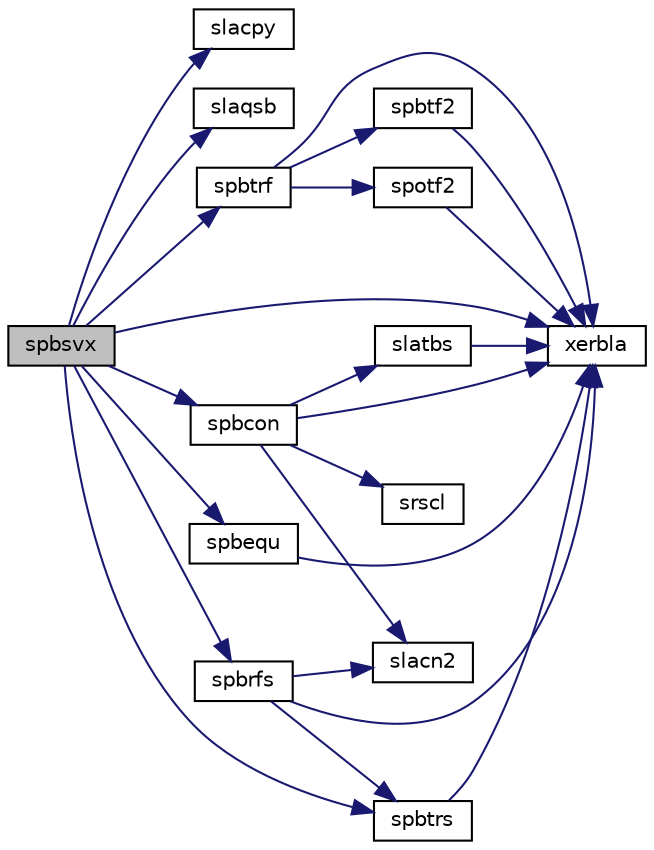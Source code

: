digraph "spbsvx"
{
 // LATEX_PDF_SIZE
  edge [fontname="Helvetica",fontsize="10",labelfontname="Helvetica",labelfontsize="10"];
  node [fontname="Helvetica",fontsize="10",shape=record];
  rankdir="LR";
  Node1 [label="spbsvx",height=0.2,width=0.4,color="black", fillcolor="grey75", style="filled", fontcolor="black",tooltip="SPBSVX computes the solution to system of linear equations A * X = B for OTHER matrices"];
  Node1 -> Node2 [color="midnightblue",fontsize="10",style="solid",fontname="Helvetica"];
  Node2 [label="slacpy",height=0.2,width=0.4,color="black", fillcolor="white", style="filled",URL="$slacpy_8f.html#a7780c991533ce8dd1f2c22ae2d563f08",tooltip="SLACPY copies all or part of one two-dimensional array to another."];
  Node1 -> Node3 [color="midnightblue",fontsize="10",style="solid",fontname="Helvetica"];
  Node3 [label="slaqsb",height=0.2,width=0.4,color="black", fillcolor="white", style="filled",URL="$slaqsb_8f.html#a277db61b55da29b6a3ebe4cbe41e1e3d",tooltip="SLAQSB scales a symmetric/Hermitian band matrix, using scaling factors computed by spbequ."];
  Node1 -> Node4 [color="midnightblue",fontsize="10",style="solid",fontname="Helvetica"];
  Node4 [label="spbcon",height=0.2,width=0.4,color="black", fillcolor="white", style="filled",URL="$spbcon_8f.html#acd5e30745fa056bf95138fee327ac54b",tooltip="SPBCON"];
  Node4 -> Node5 [color="midnightblue",fontsize="10",style="solid",fontname="Helvetica"];
  Node5 [label="slacn2",height=0.2,width=0.4,color="black", fillcolor="white", style="filled",URL="$slacn2_8f.html#a670bf75845ea8d0f2220f41866c6d294",tooltip="SLACN2 estimates the 1-norm of a square matrix, using reverse communication for evaluating matrix-vec..."];
  Node4 -> Node6 [color="midnightblue",fontsize="10",style="solid",fontname="Helvetica"];
  Node6 [label="slatbs",height=0.2,width=0.4,color="black", fillcolor="white", style="filled",URL="$slatbs_8f.html#a9e5010fed7f9e0ecdea36a645b7d2922",tooltip="SLATBS solves a triangular banded system of equations."];
  Node6 -> Node7 [color="midnightblue",fontsize="10",style="solid",fontname="Helvetica"];
  Node7 [label="xerbla",height=0.2,width=0.4,color="black", fillcolor="white", style="filled",URL="$xerbla_8f.html#a377ee61015baf8dea7770b3a404b1c07",tooltip="XERBLA"];
  Node4 -> Node8 [color="midnightblue",fontsize="10",style="solid",fontname="Helvetica"];
  Node8 [label="srscl",height=0.2,width=0.4,color="black", fillcolor="white", style="filled",URL="$srscl_8f.html#ae668a889bec7fb6d91ba4457e2f83722",tooltip="SRSCL multiplies a vector by the reciprocal of a real scalar."];
  Node4 -> Node7 [color="midnightblue",fontsize="10",style="solid",fontname="Helvetica"];
  Node1 -> Node9 [color="midnightblue",fontsize="10",style="solid",fontname="Helvetica"];
  Node9 [label="spbequ",height=0.2,width=0.4,color="black", fillcolor="white", style="filled",URL="$spbequ_8f.html#ac6408c107f43c5ccdb71f48c961114d8",tooltip="SPBEQU"];
  Node9 -> Node7 [color="midnightblue",fontsize="10",style="solid",fontname="Helvetica"];
  Node1 -> Node10 [color="midnightblue",fontsize="10",style="solid",fontname="Helvetica"];
  Node10 [label="spbrfs",height=0.2,width=0.4,color="black", fillcolor="white", style="filled",URL="$spbrfs_8f.html#a3c7c7d3edc6a0e38ccfc84fc113de8e5",tooltip="SPBRFS"];
  Node10 -> Node5 [color="midnightblue",fontsize="10",style="solid",fontname="Helvetica"];
  Node10 -> Node11 [color="midnightblue",fontsize="10",style="solid",fontname="Helvetica"];
  Node11 [label="spbtrs",height=0.2,width=0.4,color="black", fillcolor="white", style="filled",URL="$spbtrs_8f.html#a97c957c9c4921b73f41191c8068fb851",tooltip="SPBTRS"];
  Node11 -> Node7 [color="midnightblue",fontsize="10",style="solid",fontname="Helvetica"];
  Node10 -> Node7 [color="midnightblue",fontsize="10",style="solid",fontname="Helvetica"];
  Node1 -> Node12 [color="midnightblue",fontsize="10",style="solid",fontname="Helvetica"];
  Node12 [label="spbtrf",height=0.2,width=0.4,color="black", fillcolor="white", style="filled",URL="$spbtrf_8f.html#af94527c1f64a52c41d124fd3dc9284e5",tooltip="SPBTRF"];
  Node12 -> Node13 [color="midnightblue",fontsize="10",style="solid",fontname="Helvetica"];
  Node13 [label="spbtf2",height=0.2,width=0.4,color="black", fillcolor="white", style="filled",URL="$spbtf2_8f.html#a8b5360560926513c8a956aa8032ad437",tooltip="SPBTF2 computes the Cholesky factorization of a symmetric/Hermitian positive definite band matrix (un..."];
  Node13 -> Node7 [color="midnightblue",fontsize="10",style="solid",fontname="Helvetica"];
  Node12 -> Node14 [color="midnightblue",fontsize="10",style="solid",fontname="Helvetica"];
  Node14 [label="spotf2",height=0.2,width=0.4,color="black", fillcolor="white", style="filled",URL="$spotf2_8f.html#a7f69d6c757d6063b7827c88ec912d4f0",tooltip="SPOTF2 computes the Cholesky factorization of a symmetric/Hermitian positive definite matrix (unblock..."];
  Node14 -> Node7 [color="midnightblue",fontsize="10",style="solid",fontname="Helvetica"];
  Node12 -> Node7 [color="midnightblue",fontsize="10",style="solid",fontname="Helvetica"];
  Node1 -> Node11 [color="midnightblue",fontsize="10",style="solid",fontname="Helvetica"];
  Node1 -> Node7 [color="midnightblue",fontsize="10",style="solid",fontname="Helvetica"];
}
